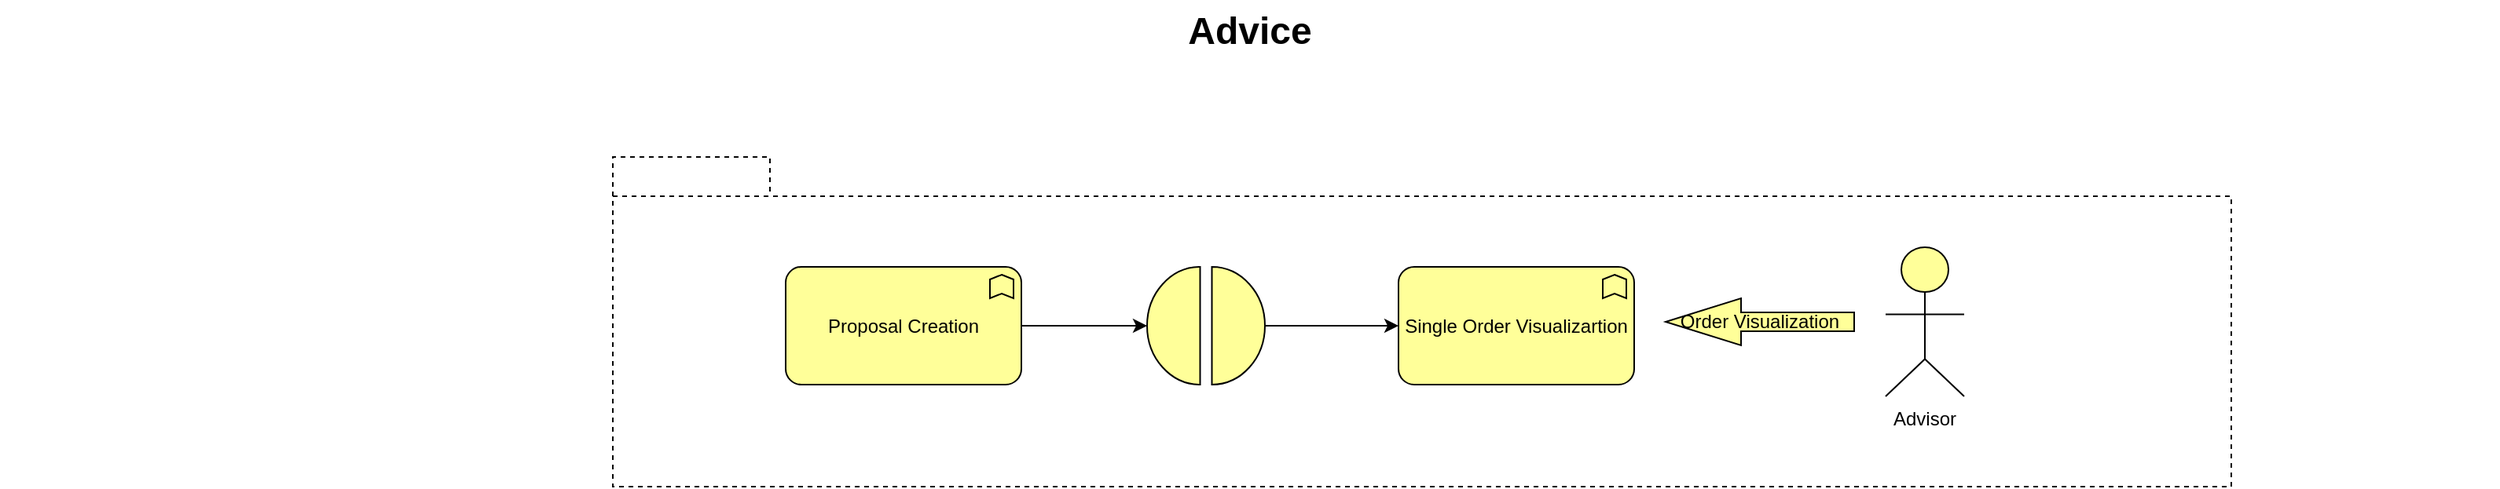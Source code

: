 <mxfile version="20.8.5" type="github">
  <diagram id="6I0OCvxSQrVGMHxT2VVA" name="Page-1">
    <mxGraphModel dx="1147" dy="734" grid="1" gridSize="10" guides="1" tooltips="1" connect="1" arrows="1" fold="1" page="1" pageScale="1" pageWidth="850" pageHeight="1100" math="0" shadow="0">
      <root>
        <mxCell id="0" />
        <mxCell id="1" parent="0" />
        <mxCell id="SGIsHYCIq1H-L2krvLl8-10" value="" style="shape=folder;spacingTop=10;tabWidth=100;tabHeight=25;tabPosition=left;html=1;dashed=1;" vertex="1" parent="1">
          <mxGeometry x="440" y="170" width="1030" height="210" as="geometry" />
        </mxCell>
        <mxCell id="dKdSaXE48SgPbhcamS2K-63" value="Advice" style="text;strokeColor=none;fillColor=none;html=1;fontSize=24;fontStyle=1;verticalAlign=middle;align=center;" parent="1" vertex="1">
          <mxGeometry x="50" y="70" width="1590" height="40" as="geometry" />
        </mxCell>
        <mxCell id="SGIsHYCIq1H-L2krvLl8-9" style="edgeStyle=orthogonalEdgeStyle;rounded=0;orthogonalLoop=1;jettySize=auto;html=1;entryX=0;entryY=0.5;entryDx=0;entryDy=0;entryPerimeter=0;" edge="1" parent="1" source="SGIsHYCIq1H-L2krvLl8-2" target="SGIsHYCIq1H-L2krvLl8-5">
          <mxGeometry relative="1" as="geometry" />
        </mxCell>
        <mxCell id="SGIsHYCIq1H-L2krvLl8-2" value="Proposal Creation" style="html=1;outlineConnect=0;whiteSpace=wrap;fillColor=#ffff99;shape=mxgraph.archimate3.application;appType=func;archiType=rounded;" vertex="1" parent="1">
          <mxGeometry x="550" y="240" width="150" height="75" as="geometry" />
        </mxCell>
        <mxCell id="SGIsHYCIq1H-L2krvLl8-7" value="" style="edgeStyle=orthogonalEdgeStyle;rounded=0;orthogonalLoop=1;jettySize=auto;html=1;entryX=0;entryY=0.5;entryDx=0;entryDy=0;entryPerimeter=0;" edge="1" parent="1" source="SGIsHYCIq1H-L2krvLl8-5" target="SGIsHYCIq1H-L2krvLl8-8">
          <mxGeometry relative="1" as="geometry">
            <mxPoint x="912.5" y="277.5" as="targetPoint" />
          </mxGeometry>
        </mxCell>
        <mxCell id="SGIsHYCIq1H-L2krvLl8-5" value="" style="html=1;outlineConnect=0;whiteSpace=wrap;fillColor=#ffff99;shape=mxgraph.archimate3.interaction;" vertex="1" parent="1">
          <mxGeometry x="780" y="240" width="75" height="75" as="geometry" />
        </mxCell>
        <mxCell id="SGIsHYCIq1H-L2krvLl8-8" value="Single Order Visualizartion" style="html=1;outlineConnect=0;whiteSpace=wrap;fillColor=#ffff99;shape=mxgraph.archimate3.application;appType=func;archiType=rounded;" vertex="1" parent="1">
          <mxGeometry x="940" y="240" width="150" height="75" as="geometry" />
        </mxCell>
        <mxCell id="SGIsHYCIq1H-L2krvLl8-11" value="Advisor" style="html=1;outlineConnect=0;whiteSpace=wrap;fillColor=#ffff99;verticalLabelPosition=bottom;verticalAlign=top;align=center;shape=mxgraph.archimate3.actor;" vertex="1" parent="1">
          <mxGeometry x="1250" y="227.5" width="50" height="95" as="geometry" />
        </mxCell>
        <mxCell id="SGIsHYCIq1H-L2krvLl8-13" value="Order Visualization" style="html=1;outlineConnect=0;whiteSpace=wrap;fillColor=#ffff99;shape=mxgraph.archimate3.process;direction=west;" vertex="1" parent="1">
          <mxGeometry x="1110" y="260" width="120" height="30" as="geometry" />
        </mxCell>
      </root>
    </mxGraphModel>
  </diagram>
</mxfile>
